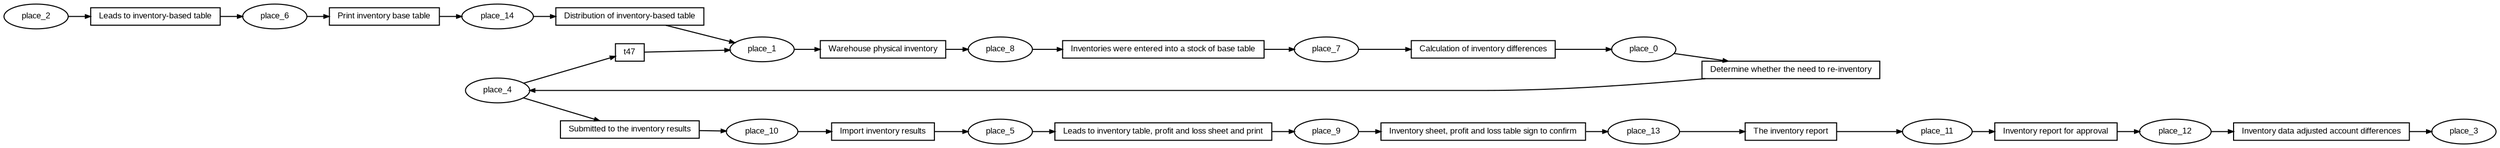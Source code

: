 digraph G {ranksep=".3"; fontsize="8"; remincross=true; margin="0.0,0.0"; fontname="Arial";rankdir="LR"; 
edge [arrowsize="0.5"];
node [height=".2",width=".2",fontname="Arial",fontsize="8"];
t0 [shape="box",label="Import inventory results"];
t1 [shape="box",label="Submitted to the inventory results"];
t2 [shape="box",label="Print inventory base table"];
t3 [shape="box",label="Inventories were entered into a stock of base table"];
t4 [shape="box",label="Inventory report for approval"];
t5 [shape="box",label="Calculation of inventory differences\n"];
t6 [shape="box",label="The inventory report"];
t7 [shape="box",label="t47"];
t8 [shape="box",label="Distribution of inventory-based table"];
t9 [shape="box",label="Leads to inventory table, profit and loss sheet and print"];
t10 [shape="box",label="Inventory sheet, profit and loss table sign to confirm\n"];
t11 [shape="box",label="Determine whether the need to re-inventory"];
t12 [shape="box",label="Leads to inventory-based table\n"];
t13 [shape="box",label="Warehouse physical inventory"];
t14 [shape="box",label="Inventory data adjusted account differences\n"];
p0 [shape="oval",label="place_12"];
p1 [shape="oval",label="place_11"];
p2 [shape="oval",label="place_10"];
p3 [shape="oval",label="place_1"];
p4 [shape="oval",label="place_0"];
p5 [shape="oval",label="place_9"];
p6 [shape="oval",label="place_8"];
p7 [shape="oval",label="place_7"];
p8 [shape="oval",label="place_6"];
p9 [shape="oval",label="place_5"];
p10 [shape="oval",label="place_4"];
p11 [shape="oval",label="place_3"];
p12 [shape="oval",label="place_2"];
p13 [shape="oval",label="place_14"];
p14 [shape="oval",label="place_13"];
t8 -> p3[label=""];
p12 -> t12[label=""];
p5 -> t10[label=""];
p8 -> t2[label=""];
t12 -> p8[label=""];
p4 -> t11[label=""];
p10 -> t7[label=""];
t4 -> p0[label=""];
p13 -> t8[label=""];
p1 -> t4[label=""];
t1 -> p2[label=""];
t7 -> p3[label=""];
t5 -> p4[label=""];
p14 -> t6[label=""];
t3 -> p7[label=""];
p6 -> t3[label=""];
t0 -> p9[label=""];
p0 -> t14[label=""];
p3 -> t13[label=""];
t9 -> p5[label=""];
p7 -> t5[label=""];
t6 -> p1[label=""];
t13 -> p6[label=""];
p2 -> t0[label=""];
p10 -> t1[label=""];
t11 -> p10[label=""];
t10 -> p14[label=""];
p9 -> t9[label=""];
t14 -> p11[label=""];
t2 -> p13[label=""];
}
